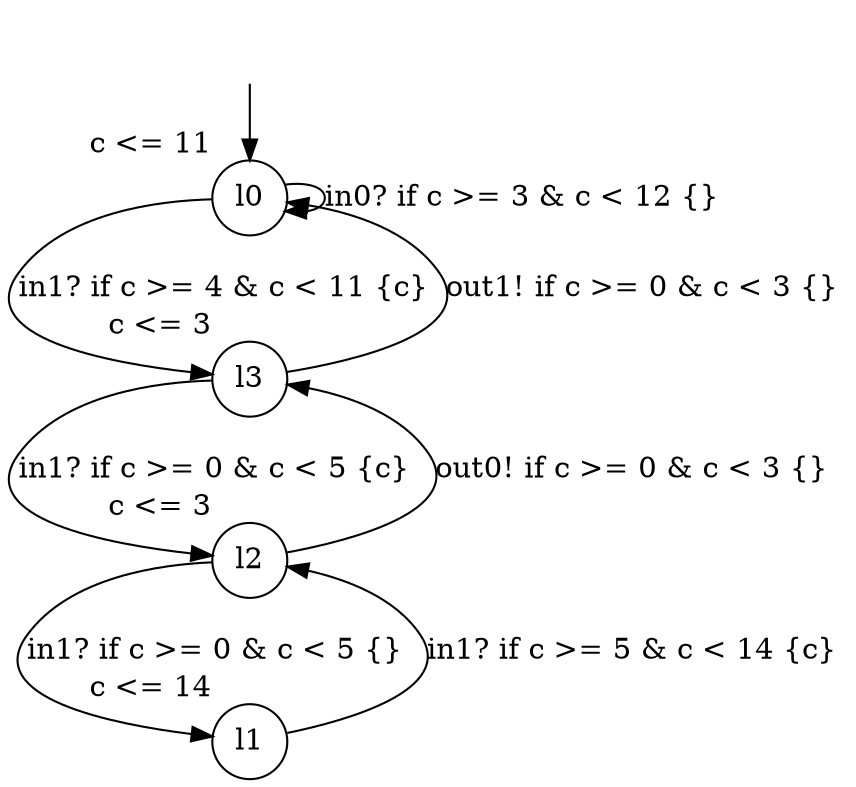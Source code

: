 digraph g {
__start0 [label="" shape="none"];
l0 [shape="circle" margin=0 label="l0", xlabel="c <= 11"];
l1 [shape="circle" margin=0 label="l1", xlabel="c <= 14"];
l2 [shape="circle" margin=0 label="l2", xlabel="c <= 3"];
l3 [shape="circle" margin=0 label="l3", xlabel="c <= 3"];
l0 -> l3 [label="in1? if c >= 4 & c < 11 {c} "];
l0 -> l0 [label="in0? if c >= 3 & c < 12 {} "];
l1 -> l2 [label="in1? if c >= 5 & c < 14 {c} "];
l2 -> l3 [label="out0! if c >= 0 & c < 3 {} "];
l2 -> l1 [label="in1? if c >= 0 & c < 5 {} "];
l3 -> l0 [label="out1! if c >= 0 & c < 3 {} "];
l3 -> l2 [label="in1? if c >= 0 & c < 5 {c} "];
__start0 -> l0;
}

